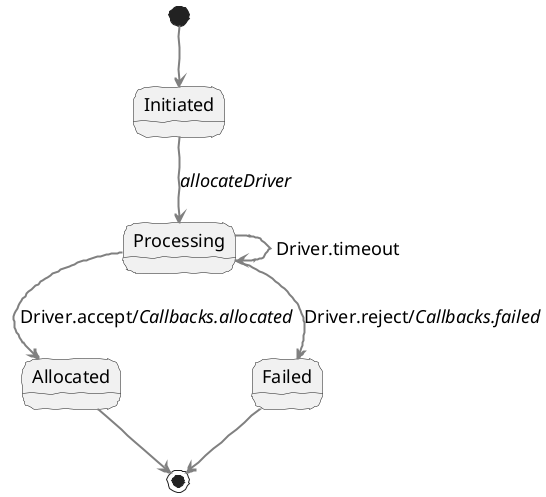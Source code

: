 @startuml
skinparam Shadowing false
skinparam BackgroundColor transparent
skinparam handwritten true
skinparam Default {
  FontColor Black
  FontSize  18
  FontStyle plain
  FontName monospace
}

skinparam component {
  BackgroundColor PapayaWhip
  BorderColor Gray
  ArrowThickness 2
  ArrowColor Gray
}

[*] --> Initiated
Initiated --> Processing : <i>allocateDriver</i>
Processing --> Allocated : Driver.accept/<i>Callbacks.allocated</i>
Processing --> Failed : Driver.reject/<i>Callbacks.failed</i>
Processing --> Processing : Driver.timeout
Allocated --> [*]
Failed --> [*]
@enduml